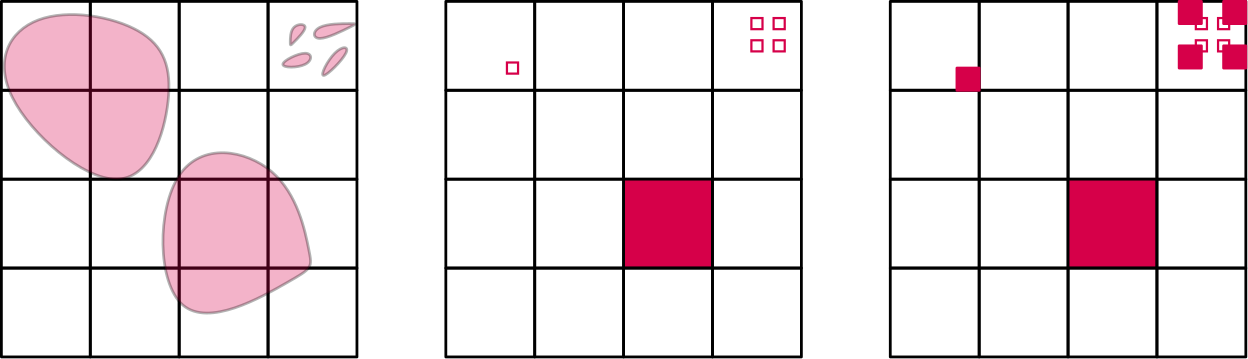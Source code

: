 <?xml version="1.0"?>
<!DOCTYPE ipe SYSTEM "ipe.dtd">
<ipe version="70206" creator="Ipe 7.2.9">
<info created="D:20180223164250" modified="D:20190415140240"/>
<ipestyle name="bettinacolors">
<color name="Bettina blue" value="0 0.4 0.796"/>
<color name="Bettina green" value="0.282 0.557 0"/>
<color name="Bettina yellow" value="1 0.604 0"/>
<color name="Bettina red" value="0.836 0 0.289"/>
</ipestyle>
<ipestyle name="tuecolors">
<color name="TUe red" value="0.967 0.192 0.192"/>
<color name="TUe cyan" value="0 0.635 0.871"/>
<color name="TUe blue" value="0 0.4 0.8"/>
<color name="TUe green" value="0.518 0.824 0"/>
<color name="TUe orange" value="1 0.604 0"/>
<color name="TUe darkred" value="0.839 0 0.29"/>
<color name="TUe darkpink" value="0.839 0 0.482"/>
<color name="TUe purple" value="0.678 0.125 0.678"/>
<color name="TUe darkblue" value="0.063 0.063 0.451"/>
<color name="TUe yellow" value="1 0.867 0"/>
<color name="TUe lime" value="0.808 0.875 0"/>
<color name="TUe aqua" value="0 0.675 0.51"/>
<color name="TUe marine" value="0 0.573 0.71"/>
</ipestyle>
<ipestyle name="extendedcolors">
<color name="CB light blue" value="0.651 0.807 0.89"/>
<color name="CB dark blue" value="0.121 0.47 0.705"/>
<color name="CB light green" value="0.698 0.874 0.541"/>
<color name="CB dark green" value="0.2 0.627 0.172"/>
<color name="CB light red" value="0.984 0.603 0.6"/>
<color name="CB dark red" value="0.89 0.102 0.109"/>
<color name="CB light orange" value="0.992 0.749 0.435"/>
<color name="CB dark orange" value="1 0.498 0"/>
<color name="CB light purple" value="0.792 0.698 0.839"/>
<color name="CB dark purple" value="0.415 0.239 0.603"/>
<color name="CB yellow" value="1 1 0.6"/>
<color name="CB brown" value="0.694 0.349 0.157"/>
<color name="CART 1" value="0.145 0.737 0.612"/>
<color name="CART 2" value="0.533 0.78 0.396"/>
<color name="CART 3" value="0.561 0.737 0.757"/>
<color name="CART 4" value="0.604 0.839 0.741"/>
<color name="CART 5" value="0.706 0.592 0.506"/>
<color name="CART 6" value="0.733 0.718 0.349"/>
<color name="CART 7" value="0.831 0.878 0.353"/>
<color name="CART 8" value="0.835 0.725 0.541"/>
<color name="CART 9" value="0.867 0.529 0.475"/>
<color name="CART 10" value="0.996 0.965 0.608"/>
<color name="CART 11" value="0.996 0.859 0.706"/>
<color name="CART 12" value="0.98 0.714 0.58"/>
<color name="CART 13" value="1 0.8 0.302"/>
<color name="Gray 0.0" value="0"/>
<color name="Gray 0.1" value="0.1"/>
<color name="Gray 0.2" value="0.2"/>
<color name="Gray 0.3" value="0.3"/>
<color name="Gray 0.4" value="0.4"/>
<color name="Gray 0.5" value="0.5"/>
<color name="Gray 0.6" value="0.6"/>
<color name="Gray 0.7" value="0.7"/>
<color name="Gray 0.8" value="0.8"/>
<color name="Gray 0.9" value="0.9"/>
<color name="Gray 1.0" value="1"/>
<dashstyle name="W dashed normal" value="[1 1.7] 0"/>
<dashstyle name="W dashed heavier" value="[2 3] 0"/>
<dashstyle name="W dashed fat" value="[3 5.1] 0"/>
<dashstyle name="W dashed ultrafat" value="[5 8.5] 0"/>
<dashstyle name="W dot normal" value="[0.01 0.8] 0"/>
<dashstyle name="W dot heavier" value="[0.01 1.6] 0"/>
<dashstyle name="W dot fat" value="[0.01 2.4] 0"/>
<dashstyle name="W dot ultrafat" value="[0.01 4] 0"/>
</ipestyle>
<ipestyle name="grids">
<gridsize name="1 pt" value="1"/>
<gridsize name="2 pts" value="2"/>
<gridsize name="4 pts" value="4"/>
<gridsize name="8 pts (~3 mm)" value="8"/>
<gridsize name="16 pts (~6 mm)" value="16"/>
<gridsize name="32 pts (~12 mm)" value="32"/>
<gridsize name="10 pts (~3.5 mm)" value="10"/>
<gridsize name="20 pts (~7 mm)" value="20"/>
<gridsize name="14 pts (~5 mm)" value="14"/>
<gridsize name="28 pts (~10 mm)" value="28"/>
<gridsize name="56 pts (~20 mm)" value="56"/>
<anglesize name="90 deg" value="90"/>
<anglesize name="60 deg" value="60"/>
<anglesize name="45 deg" value="45"/>
<anglesize name="30 deg" value="30"/>
<anglesize name="22.5 deg" value="22.5"/>
<anglesize name="10 deg" value="10"/>
<anglesize name="5 deg" value="5"/>
</ipestyle>
<ipestyle name="sizes">
<pen name="heavier" value="0.8"/>
<pen name="fat" value="1.2"/>
<pen name="ultrafat" value="2"/>
<pen name="1" value="1"/>
<pen name="2" value="2"/>
<pen name="3" value="3"/>
<pen name="4" value="4"/>
<pen name="5" value="5"/>
<pen name="6" value="6"/>
<pen name="7" value="7"/>
<pen name="8" value="8"/>
<pen name="9" value="9"/>
<pen name="10" value="10"/>
<symbolsize name="large" value="5"/>
<symbolsize name="1" value="1"/>
<symbolsize name="2" value="2"/>
<symbolsize name="3" value="3"/>
<symbolsize name="4" value="4"/>
<symbolsize name="5" value="5"/>
<symbolsize name="6" value="6"/>
<symbolsize name="7" value="7"/>
<symbolsize name="8" value="8"/>
<symbolsize name="9" value="9"/>
<symbolsize name="10" value="10"/>
<symbolsize name="small" value="2"/>
<symbolsize name="tiny" value="1.1"/>
<arrowsize name="large" value="10"/>
<arrowsize name="small" value="5"/>
<arrowsize name="tiny" value="3"/>
</ipestyle>
<ipestyle name="text">
<textsize name="large" value="\large"/>
<textsize name="small" value="\small"/>
<textsize name="tiny" value="\tiny"/>
<textsize name="Large" value="\Large"/>
<textsize name="LARGE" value="\LARGE"/>
<textsize name="huge" value="\huge"/>
<textsize name="Huge" value="\Huge"/>
<textsize name="footnote" value="\footnotesize"/>
<textstyle name="center" begin="\begin{center}" end="\end{center}"/>
<textstyle name="itemize" begin="\begin{itemize}" end="\end{itemize}"/>
<textstyle name="item" begin="\begin{itemize}\item{}" end="\end{itemize}"/>
</ipestyle>
<ipestyle name="transparency">
<opacity name="10%" value="0.1"/>
<opacity name="20%" value="0.2"/>
<opacity name="30%" value="0.3"/>
<opacity name="40%" value="0.4"/>
<opacity name="50%" value="0.5"/>
<opacity name="60%" value="0.6"/>
<opacity name="70%" value="0.7"/>
<opacity name="80%" value="0.8"/>
<opacity name="90%" value="0.9"/>
</ipestyle>
<ipestyle name="trimmed">
<symbol name="arrow/arc(spx)">
<path stroke="sym-stroke" fill="sym-stroke" pen="sym-pen">
0 0 m
-1 0.333 l
-1 -0.333 l
h
</path>
</symbol>
<symbol name="arrow/farc(spx)">
<path stroke="sym-stroke" fill="white" pen="sym-pen">
0 0 m
-1 0.333 l
-1 -0.333 l
h
</path>
</symbol>
<symbol name="arrow/ptarc(spx)">
<path stroke="sym-stroke" fill="sym-stroke" pen="sym-pen">
0 0 m
-1 0.333 l
-0.8 0 l
-1 -0.333 l
h
</path>
</symbol>
<symbol name="arrow/fptarc(spx)">
<path stroke="sym-stroke" fill="white" pen="sym-pen">
0 0 m
-1 0.333 l
-0.8 0 l
-1 -0.333 l
h
</path>
</symbol>
<symbol name="mark/circle(sx)" transformations="translations">
<path fill="sym-stroke">
0.6 0 0 0.6 0 0 e
0.4 0 0 0.4 0 0 e
</path>
</symbol>
<symbol name="mark/disk(sx)" transformations="translations">
<path fill="sym-stroke">
0.6 0 0 0.6 0 0 e
</path>
</symbol>
<symbol name="mark/fdisk(sfx)" transformations="translations">
<group>
<path fill="sym-fill">
0.5 0 0 0.5 0 0 e
</path>
<path fill="sym-stroke" fillrule="eofill">
0.6 0 0 0.6 0 0 e
0.4 0 0 0.4 0 0 e
</path>
</group>
</symbol>
<symbol name="mark/box(sx)" transformations="translations">
<path fill="sym-stroke" fillrule="eofill">
-0.6 -0.6 m
0.6 -0.6 l
0.6 0.6 l
-0.6 0.6 l
h
-0.4 -0.4 m
0.4 -0.4 l
0.4 0.4 l
-0.4 0.4 l
h
</path>
</symbol>
<symbol name="mark/square(sx)" transformations="translations">
<path fill="sym-stroke">
-0.6 -0.6 m
0.6 -0.6 l
0.6 0.6 l
-0.6 0.6 l
h
</path>
</symbol>
<symbol name="mark/fsquare(sfx)" transformations="translations">
<group>
<path fill="sym-fill">
-0.5 -0.5 m
0.5 -0.5 l
0.5 0.5 l
-0.5 0.5 l
h
</path>
<path fill="sym-stroke" fillrule="eofill">
-0.6 -0.6 m
0.6 -0.6 l
0.6 0.6 l
-0.6 0.6 l
h
-0.4 -0.4 m
0.4 -0.4 l
0.4 0.4 l
-0.4 0.4 l
h
</path>
</group>
</symbol>
<symbol name="mark/cross(sx)" transformations="translations">
<group>
<path fill="sym-stroke">
-0.43 -0.57 m
0.57 0.43 l
0.43 0.57 l
-0.57 -0.43 l
h
</path>
<path fill="sym-stroke">
-0.43 0.57 m
0.57 -0.43 l
0.43 -0.57 l
-0.57 0.43 l
h
</path>
</group>
</symbol>
<symbol name="arrow/fnormal(spx)">
<path stroke="sym-stroke" fill="white" pen="sym-pen">
0 0 m
-1 0.333 l
-1 -0.333 l
h
</path>
</symbol>
<symbol name="arrow/pointed(spx)">
<path stroke="sym-stroke" fill="sym-stroke" pen="sym-pen">
0 0 m
-1 0.333 l
-0.8 0 l
-1 -0.333 l
h
</path>
</symbol>
<symbol name="arrow/fpointed(spx)">
<path stroke="sym-stroke" fill="white" pen="sym-pen">
0 0 m
-1 0.333 l
-0.8 0 l
-1 -0.333 l
h
</path>
</symbol>
<symbol name="arrow/linear(spx)">
<path stroke="sym-stroke" pen="sym-pen">
-1 0.333 m
0 0 l
-1 -0.333 l
</path>
</symbol>
<symbol name="arrow/fdouble(spx)">
<path stroke="sym-stroke" fill="white" pen="sym-pen">
0 0 m
-1 0.333 l
-1 -0.333 l
h
-1 0 m
-2 0.333 l
-2 -0.333 l
h
</path>
</symbol>
<symbol name="arrow/double(spx)">
<path stroke="sym-stroke" fill="sym-stroke" pen="sym-pen">
0 0 m
-1 0.333 l
-1 -0.333 l
h
-1 0 m
-2 0.333 l
-2 -0.333 l
h
</path>
</symbol>
<tiling name="falling" angle="-60" step="4" width="1"/>
<tiling name="rising" angle="30" step="4" width="1"/>
</ipestyle>
<page>
<layer name="alpha"/>
<view layers="alpha" active="alpha"/>
<path layer="alpha" matrix="0.5 0 0 0.5 44 396" stroke="black" pen="1" cap="1" join="1">
64 768 m
64 704 l
128 704 l
128 768 l
h
</path>
<path matrix="0.5 0 0 0.5 44 396" stroke="black" pen="1" cap="1" join="1">
128 768 m
128 704 l
192 704 l
192 768 l
h
</path>
<path matrix="0.5 0 0 0.5 44 396" stroke="black" pen="1" cap="1" join="1">
192 704 m
192 640 l
128 640 l
128 704 l
h
</path>
<path matrix="0.5 0 0 0.5 44 396" stroke="black" pen="1" cap="1" join="1">
128 704 m
128 640 l
64 640 l
64 704 l
h
</path>
<path matrix="0.5 0 0 0.5 44 396" stroke="black" pen="1" cap="1" join="1">
64 640 m
64 576 l
128 576 l
128 640 l
h
</path>
<path matrix="0.5 0 0 0.5 44 396" stroke="black" pen="1" cap="1" join="1">
128 640 m
128 576 l
192 576 l
192 640 l
h
</path>
<path matrix="0.5 0 0 0.5 44 396" stroke="black" pen="1" cap="1" join="1">
192 640 m
192 576 l
256 576 l
256 640 l
h
</path>
<path matrix="0.5 0 0 0.5 44 396" stroke="black" pen="1" cap="1" join="1">
256 640 m
256 704 l
192 704 l
192 640 l
h
</path>
<path matrix="0.5 0 0 0.5 44 396" stroke="black" pen="1" cap="1" join="1">
192 704 m
192 768 l
256 768 l
256 704 l
h
</path>
<path matrix="0.5 0 0 0.5 44 396" stroke="black" pen="1" cap="1" join="1">
256 640 m
256 576 l
320 576 l
320 640 l
h
</path>
<path matrix="0.5 0 0 0.5 44 396" stroke="black" pen="1" cap="1" join="1">
320 640 m
320 704 l
256 704 l
256 640 l
h
</path>
<path matrix="0.5 0 0 0.5 44 396" stroke="black" pen="1" cap="1" join="1">
256 704 m
256 768 l
320 768 l
320 704 l
h
</path>
<path matrix="0.5 0 0 0.5 44 396" stroke="black" pen="1" cap="1" join="1">
320 576 m
320 512 l
256 512 l
256 576 l
h
</path>
<path matrix="0.5 0 0 0.5 44 396" stroke="black" pen="1" cap="1" join="1">
256 512 m
256 576 l
192 576 l
192 512 l
h
</path>
<path matrix="0.5 0 0 0.5 44 396" stroke="black" pen="1" cap="1" join="1">
192 576 m
192 512 l
128 512 l
128 576 l
h
</path>
<path matrix="0.5 0 0 0.5 44 396" stroke="black" pen="1" cap="1" join="1">
128 512 m
128 576 l
64 576 l
64 512 l
h
</path>
<path matrix="0.5 0 0 0.5 44 396" stroke="black" fill="Bettina red" pen="1" cap="1" join="1" opacity="30%">
272 656
176 672
176 512
288 576
288 576 u
</path>
<path matrix="0.5 0 0 0.5 44 396" stroke="black" fill="Bettina red" pen="1" cap="1" join="1" opacity="30%">
176 752
80 768
48 704
160 608
192 704 u
</path>
<path matrix="0.5 0 0 0.5 44 396" stroke="black" fill="Bettina red" pen="1" cap="1" join="1" opacity="30%">
272 752
288 752
272 736
272 736 u
</path>
<path matrix="0.5 0 0 0.5 44 396" stroke="black" fill="Bettina red" pen="1" cap="1" join="1" opacity="30%">
288 736
288 752
320 752
320 752 u
</path>
<path matrix="0.5 0 0 0.5 44 396" stroke="black" fill="Bettina red" pen="1" cap="1" join="1" opacity="30%">
288 720
288 736
256 720 u
</path>
<path matrix="0.5 0 0 0.5 44 396" stroke="black" fill="Bettina red" pen="1" cap="1" join="1" opacity="30%">
304 736
320 736
288 704 u
</path>
<path matrix="0.5 0 0 0.5 44 396" stroke="black" pen="1" cap="1" join="1">
384 768 m
384 704 l
448 704 l
448 768 l
h
</path>
<path matrix="0.5 0 0 0.5 76 396" stroke="black" pen="1" cap="1" join="1">
384 768 m
384 704 l
448 704 l
448 768 l
h
</path>
<path matrix="0.5 0 0 0.5 108 396" stroke="black" pen="1" cap="1" join="1">
384 768 m
384 704 l
448 704 l
448 768 l
h
</path>
<path matrix="0.5 0 0 0.5 140 396" stroke="black" pen="1" cap="1" join="1">
384 768 m
384 704 l
448 704 l
448 768 l
h
</path>
<path matrix="0.5 0 0 0.5 44 364" stroke="black" pen="1" cap="1" join="1">
384 768 m
384 704 l
448 704 l
448 768 l
h
</path>
<path matrix="0.5 0 0 0.5 76 364" stroke="black" pen="1" cap="1" join="1">
384 768 m
384 704 l
448 704 l
448 768 l
h
</path>
<path matrix="0.5 0 0 0.5 108 364" stroke="black" pen="1" cap="1" join="1">
384 768 m
384 704 l
448 704 l
448 768 l
h
</path>
<path matrix="0.5 0 0 0.5 140 364" stroke="black" pen="1" cap="1" join="1">
384 768 m
384 704 l
448 704 l
448 768 l
h
</path>
<path matrix="0.5 0 0 0.5 44 332" stroke="black" pen="1" cap="1" join="1">
384 768 m
384 704 l
448 704 l
448 768 l
h
</path>
<path matrix="0.5 0 0 0.5 76 332" stroke="black" pen="1" cap="1" join="1">
384 768 m
384 704 l
448 704 l
448 768 l
h
</path>
<path matrix="0.5 0 0 0.5 108 332" stroke="black" fill="Bettina red" pen="1" cap="1" join="1">
384 768 m
384 704 l
448 704 l
448 768 l
h
</path>
<path matrix="0.5 0 0 0.5 140 332" stroke="black" pen="1" cap="1" join="1">
384 768 m
384 704 l
448 704 l
448 768 l
h
</path>
<path matrix="0.5 0 0 0.5 44 300" stroke="black" pen="1" cap="1" join="1">
384 768 m
384 704 l
448 704 l
448 768 l
h
</path>
<path matrix="0.5 0 0 0.5 76 300" stroke="black" pen="1" cap="1" join="1">
384 768 m
384 704 l
448 704 l
448 768 l
h
</path>
<path matrix="0.5 0 0 0.5 108 300" stroke="black" pen="1" cap="1" join="1">
384 768 m
384 704 l
448 704 l
448 768 l
h
</path>
<path matrix="0.5 0 0 0.5 140 300" stroke="black" pen="1" cap="1" join="1">
384 768 m
384 704 l
448 704 l
448 768 l
h
</path>
<use matrix="0.5 0 0 0.5 44 396" name="mark/box(sx)" pos="608 752" size="4" stroke="Bettina red"/>
<use matrix="0.5 0 0 0.5 44 396" name="mark/box(sx)" pos="624 752" size="4" stroke="Bettina red"/>
<use matrix="0.5 0 0 0.5 44 396" name="mark/box(sx)" pos="608 736" size="4" stroke="Bettina red"/>
<use matrix="0.5 0 0 0.5 44 396" name="mark/box(sx)" pos="624 736" size="4" stroke="Bettina red"/>
<use matrix="0.5 0 0 0.5 44 396" name="mark/box(sx)" pos="432 720" size="4" stroke="Bettina red"/>
<path matrix="0.5 0 0 0.5 204 396" stroke="black" pen="1" cap="1" join="1">
384 768 m
384 704 l
448 704 l
448 768 l
h
</path>
<path matrix="0.5 0 0 0.5 236 396" stroke="black" pen="1" cap="1" join="1">
384 768 m
384 704 l
448 704 l
448 768 l
h
</path>
<path matrix="0.5 0 0 0.5 268 396" stroke="black" pen="1" cap="1" join="1">
384 768 m
384 704 l
448 704 l
448 768 l
h
</path>
<path matrix="0.5 0 0 0.5 300 396" stroke="black" pen="1" cap="1" join="1">
384 768 m
384 704 l
448 704 l
448 768 l
h
</path>
<path matrix="0.5 0 0 0.5 204 364" stroke="black" pen="1" cap="1" join="1">
384 768 m
384 704 l
448 704 l
448 768 l
h
</path>
<path matrix="0.5 0 0 0.5 236 364" stroke="black" pen="1" cap="1" join="1">
384 768 m
384 704 l
448 704 l
448 768 l
h
</path>
<path matrix="0.5 0 0 0.5 268 364" stroke="black" pen="1" cap="1" join="1">
384 768 m
384 704 l
448 704 l
448 768 l
h
</path>
<path matrix="0.5 0 0 0.5 300 364" stroke="black" pen="1" cap="1" join="1">
384 768 m
384 704 l
448 704 l
448 768 l
h
</path>
<path matrix="0.5 0 0 0.5 204 332" stroke="black" pen="1" cap="1" join="1">
384 768 m
384 704 l
448 704 l
448 768 l
h
</path>
<path matrix="0.5 0 0 0.5 236 332" stroke="black" pen="1" cap="1" join="1">
384 768 m
384 704 l
448 704 l
448 768 l
h
</path>
<path matrix="0.5 0 0 0.5 268 332" stroke="black" fill="Bettina red" pen="1" cap="1" join="1">
384 768 m
384 704 l
448 704 l
448 768 l
h
</path>
<path matrix="0.5 0 0 0.5 300 332" stroke="black" pen="1" cap="1" join="1">
384 768 m
384 704 l
448 704 l
448 768 l
h
</path>
<path matrix="0.5 0 0 0.5 204 300" stroke="black" pen="1" cap="1" join="1">
384 768 m
384 704 l
448 704 l
448 768 l
h
</path>
<path matrix="0.5 0 0 0.5 236 300" stroke="black" pen="1" cap="1" join="1">
384 768 m
384 704 l
448 704 l
448 768 l
h
</path>
<path matrix="0.5 0 0 0.5 268 300" stroke="black" pen="1" cap="1" join="1">
384 768 m
384 704 l
448 704 l
448 768 l
h
</path>
<path matrix="0.5 0 0 0.5 300 300" stroke="black" pen="1" cap="1" join="1">
384 768 m
384 704 l
448 704 l
448 768 l
h
</path>
<use matrix="0.5 0 0 0.5 204 396" name="mark/box(sx)" pos="608 752" size="4" stroke="Bettina red"/>
<use matrix="0.5 0 0 0.5 204 396" name="mark/box(sx)" pos="624 752" size="4" stroke="Bettina red"/>
<use matrix="0.5 0 0 0.5 204 396" name="mark/box(sx)" pos="608 736" size="4" stroke="Bettina red"/>
<use matrix="0.5 0 0 0.5 204 396" name="mark/box(sx)" pos="624 736" size="4" stroke="Bettina red"/>
<path matrix="0.5 0 0 0.5 44 396" stroke="Bettina red" fill="Bettina red" pen="1" cap="1" join="1">
768 720 m
768 704 l
752 704 l
752 720 l
h
</path>
<path matrix="0.5 0 0 0.5 44 396" stroke="Bettina red" fill="Bettina red" pen="1" cap="1" join="1">
928 736 m
928 720 l
912 720 l
912 736 l
h
</path>
<path matrix="0.5 0 0 0.5 44 396" stroke="Bettina red" fill="Bettina red" pen="1" cap="1" join="1">
928 752 m
928 768 l
912 768 l
912 752 l
h
</path>
<path matrix="0.5 0 0 0.5 44 396" stroke="Bettina red" fill="Bettina red" pen="1" cap="1" join="1">
944 752 m
944 768 l
960 768 l
960 752 l
h
</path>
<path matrix="0.5 0 0 0.5 44 396" stroke="Bettina red" fill="Bettina red" pen="1" cap="1" join="1">
944 736 m
944 720 l
960 720 l
960 736 l
h
</path>
</page>
</ipe>

